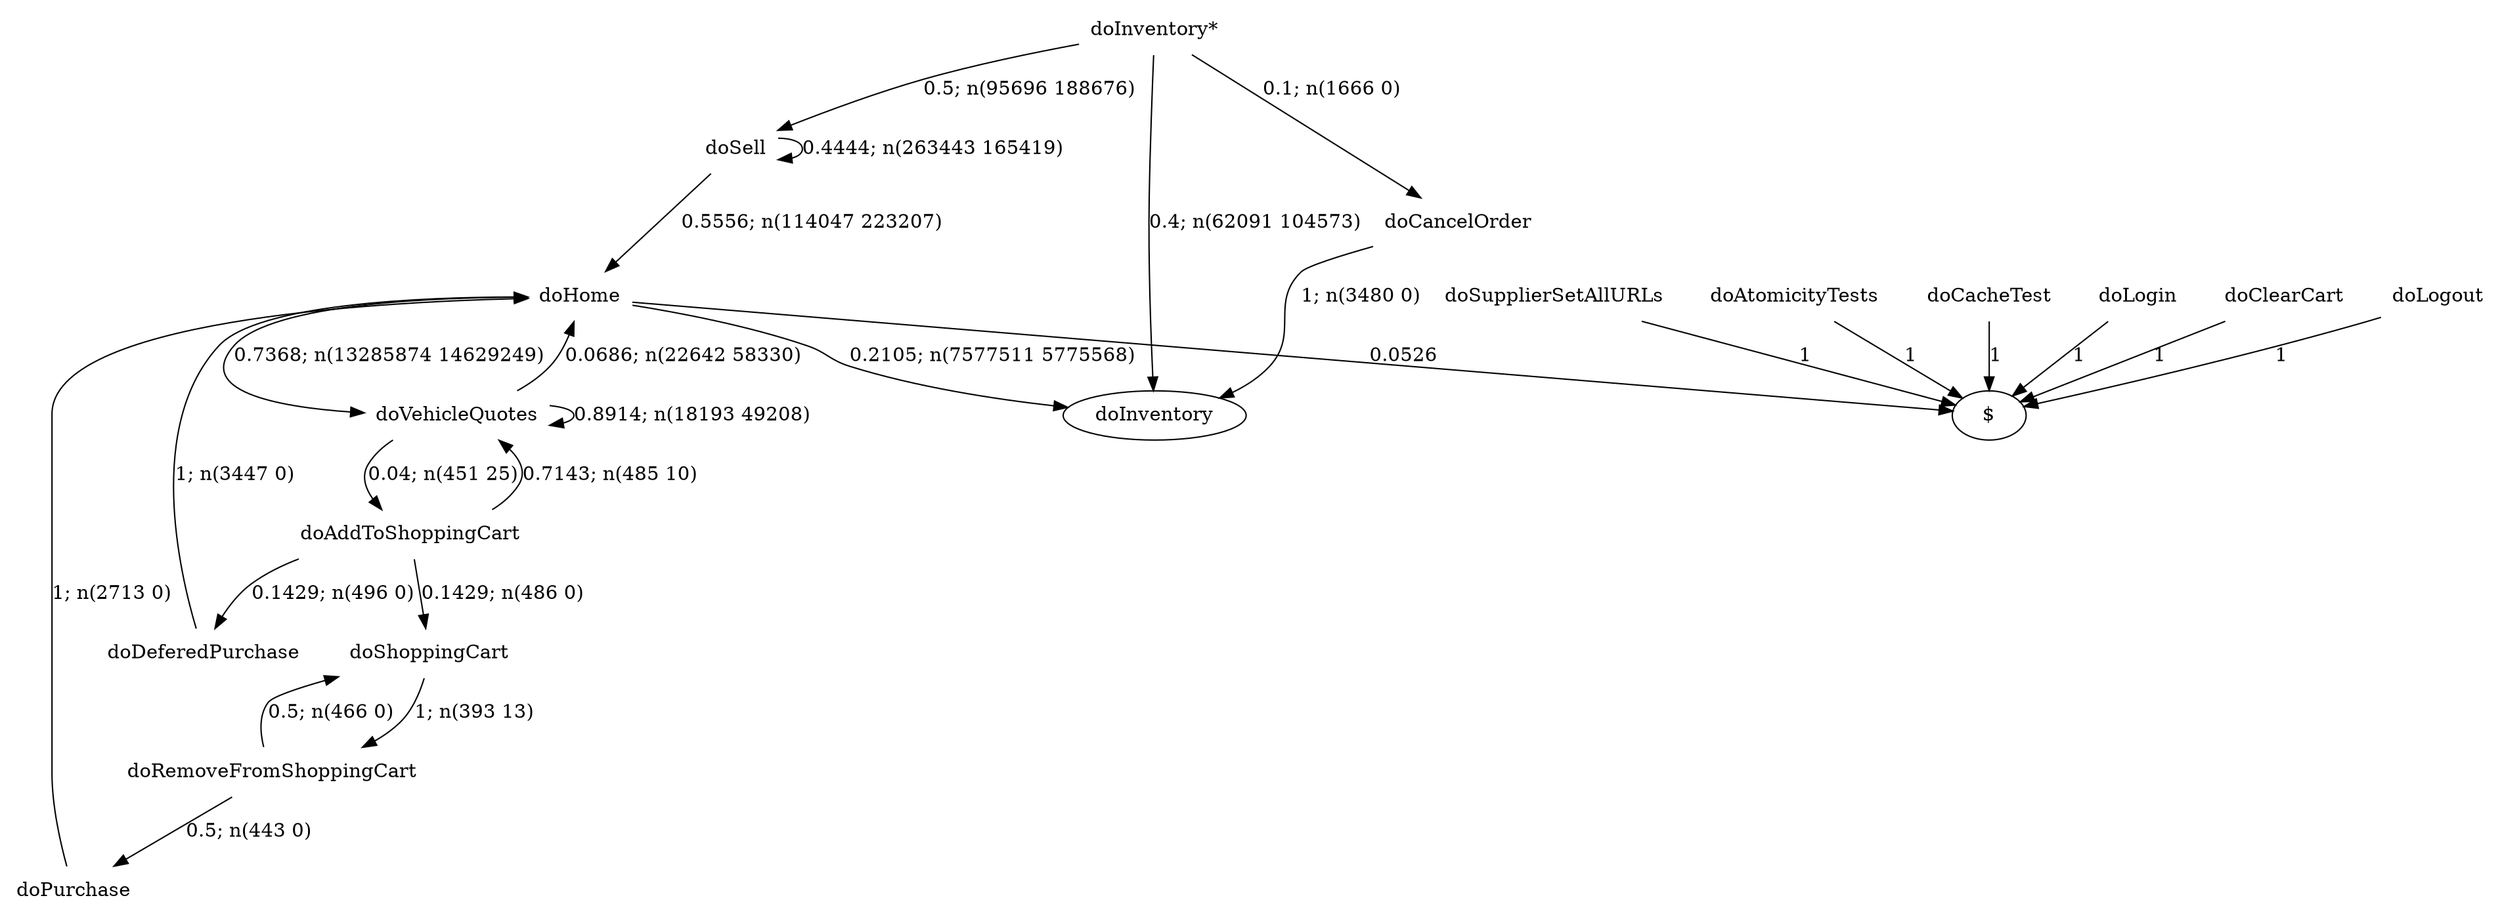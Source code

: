 digraph G {"doInventory*" [label="doInventory*",shape=none];"doSupplierSetAllURLs" [label="doSupplierSetAllURLs",shape=none];"doAtomicityTests" [label="doAtomicityTests",shape=none];"doCacheTest" [label="doCacheTest",shape=none];"doLogin" [label="doLogin",shape=none];"doVehicleQuotes" [label="doVehicleQuotes",shape=none];"doAddToShoppingCart" [label="doAddToShoppingCart",shape=none];"doDeferedPurchase" [label="doDeferedPurchase",shape=none];"doHome" [label="doHome",shape=none];"doShoppingCart" [label="doShoppingCart",shape=none];"doClearCart" [label="doClearCart",shape=none];"doPurchase" [label="doPurchase",shape=none];"doSell" [label="doSell",shape=none];"doLogout" [label="doLogout",shape=none];"doCancelOrder" [label="doCancelOrder",shape=none];"doRemoveFromShoppingCart" [label="doRemoveFromShoppingCart",shape=none];"doInventory*"->"doInventory" [style=solid,label="0.4; n(62091 104573)"];"doInventory*"->"doSell" [style=solid,label="0.5; n(95696 188676)"];"doInventory*"->"doCancelOrder" [style=solid,label="0.1; n(1666 0)"];"doSupplierSetAllURLs"->"$" [style=solid,label="1"];"doAtomicityTests"->"$" [style=solid,label="1"];"doCacheTest"->"$" [style=solid,label="1"];"doLogin"->"$" [style=solid,label="1"];"doVehicleQuotes"->"doVehicleQuotes" [style=solid,label="0.8914; n(18193 49208)"];"doVehicleQuotes"->"doAddToShoppingCart" [style=solid,label="0.04; n(451 25)"];"doVehicleQuotes"->"doHome" [style=solid,label="0.0686; n(22642 58330)"];"doAddToShoppingCart"->"doVehicleQuotes" [style=solid,label="0.7143; n(485 10)"];"doAddToShoppingCart"->"doDeferedPurchase" [style=solid,label="0.1429; n(496 0)"];"doAddToShoppingCart"->"doShoppingCart" [style=solid,label="0.1429; n(486 0)"];"doDeferedPurchase"->"doHome" [style=solid,label="1; n(3447 0)"];"doHome"->"doInventory" [style=solid,label="0.2105; n(7577511 5775568)"];"doHome"->"doVehicleQuotes" [style=solid,label="0.7368; n(13285874 14629249)"];"doHome"->"$" [style=solid,label="0.0526"];"doShoppingCart"->"doRemoveFromShoppingCart" [style=solid,label="1; n(393 13)"];"doClearCart"->"$" [style=solid,label="1"];"doPurchase"->"doHome" [style=solid,label="1; n(2713 0)"];"doSell"->"doHome" [style=solid,label="0.5556; n(114047 223207)"];"doSell"->"doSell" [style=solid,label="0.4444; n(263443 165419)"];"doLogout"->"$" [style=solid,label="1"];"doCancelOrder"->"doInventory" [style=solid,label="1; n(3480 0)"];"doRemoveFromShoppingCart"->"doShoppingCart" [style=solid,label="0.5; n(466 0)"];"doRemoveFromShoppingCart"->"doPurchase" [style=solid,label="0.5; n(443 0)"];}